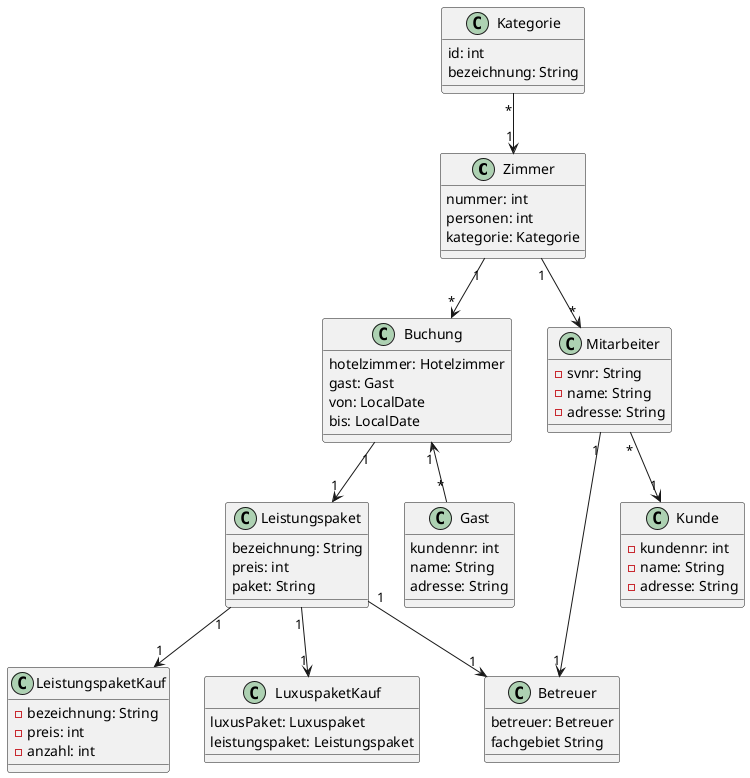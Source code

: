@startuml

class Zimmer{
    nummer: int
    personen: int
    kategorie: Kategorie
}

class Gast{
    kundennr: int
    name: String
    adresse: String
}

class Buchung{
    hotelzimmer: Hotelzimmer
    gast: Gast
    von: LocalDate
    bis: LocalDate
}

class Kategorie{
    id: int
    bezeichnung: String
}
class Mitarbeiter{
    -svnr: String
    -name: String
    -adresse: String
}

class Betreuer{
    betreuer: Betreuer
    fachgebiet String
}
class Kunde{
    -kundennr: int
    -name: String
    -adresse: String
}

class Leistungspaket{
    bezeichnung: String
    preis: int
    paket: String
}

class LeistungspaketKauf{
    -bezeichnung: String
    -preis: int
    -anzahl: int
}

class LuxuspaketKauf{
    luxusPaket: Luxuspaket
    leistungspaket: Leistungspaket
}

Kategorie "*"--> "1" Zimmer
Zimmer "1"-->"*" Buchung
Zimmer "1"-->"*" Mitarbeiter
Buchung "1"<--"*" Gast
Buchung "1"-->"1" Leistungspaket
Leistungspaket "1"-->"1" LeistungspaketKauf
Leistungspaket "1"-->"1" LuxuspaketKauf
Leistungspaket "1"-->"1" Betreuer
Mitarbeiter "1"-->"1" Betreuer
Mitarbeiter "*"-->"1" Kunde

@enduml
